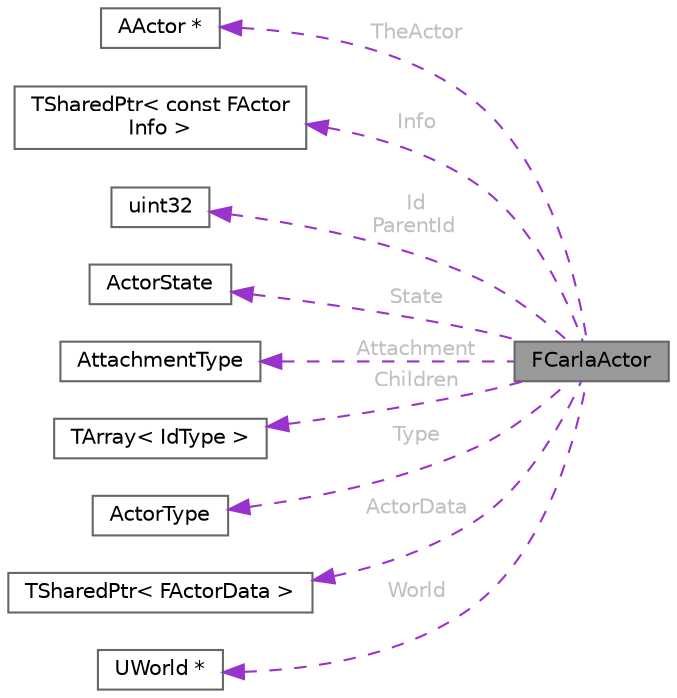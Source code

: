 digraph "FCarlaActor"
{
 // INTERACTIVE_SVG=YES
 // LATEX_PDF_SIZE
  bgcolor="transparent";
  edge [fontname=Helvetica,fontsize=10,labelfontname=Helvetica,labelfontsize=10];
  node [fontname=Helvetica,fontsize=10,shape=box,height=0.2,width=0.4];
  rankdir="LR";
  Node1 [id="Node000001",label="FCarlaActor",height=0.2,width=0.4,color="gray40", fillcolor="grey60", style="filled", fontcolor="black",tooltip="A view over an actor and its properties."];
  Node2 -> Node1 [id="edge1_Node000001_Node000002",dir="back",color="darkorchid3",style="dashed",tooltip=" ",label=" TheActor",fontcolor="grey" ];
  Node2 [id="Node000002",label="AActor *",height=0.2,width=0.4,color="gray40", fillcolor="white", style="filled",tooltip=" "];
  Node3 -> Node1 [id="edge2_Node000001_Node000003",dir="back",color="darkorchid3",style="dashed",tooltip=" ",label=" Info",fontcolor="grey" ];
  Node3 [id="Node000003",label="TSharedPtr\< const FActor\lInfo \>",height=0.2,width=0.4,color="gray40", fillcolor="white", style="filled",tooltip=" "];
  Node4 -> Node1 [id="edge3_Node000001_Node000004",dir="back",color="darkorchid3",style="dashed",tooltip=" ",label=" Id\nParentId",fontcolor="grey" ];
  Node4 [id="Node000004",label="uint32",height=0.2,width=0.4,color="gray40", fillcolor="white", style="filled",tooltip=" "];
  Node5 -> Node1 [id="edge4_Node000001_Node000005",dir="back",color="darkorchid3",style="dashed",tooltip=" ",label=" State",fontcolor="grey" ];
  Node5 [id="Node000005",label="ActorState",height=0.2,width=0.4,color="gray40", fillcolor="white", style="filled",tooltip=" "];
  Node6 -> Node1 [id="edge5_Node000001_Node000006",dir="back",color="darkorchid3",style="dashed",tooltip=" ",label=" Attachment",fontcolor="grey" ];
  Node6 [id="Node000006",label="AttachmentType",height=0.2,width=0.4,color="gray40", fillcolor="white", style="filled",tooltip=" "];
  Node7 -> Node1 [id="edge6_Node000001_Node000007",dir="back",color="darkorchid3",style="dashed",tooltip=" ",label=" Children",fontcolor="grey" ];
  Node7 [id="Node000007",label="TArray\< IdType \>",height=0.2,width=0.4,color="gray40", fillcolor="white", style="filled",tooltip=" "];
  Node8 -> Node1 [id="edge7_Node000001_Node000008",dir="back",color="darkorchid3",style="dashed",tooltip=" ",label=" Type",fontcolor="grey" ];
  Node8 [id="Node000008",label="ActorType",height=0.2,width=0.4,color="gray40", fillcolor="white", style="filled",tooltip=" "];
  Node9 -> Node1 [id="edge8_Node000001_Node000009",dir="back",color="darkorchid3",style="dashed",tooltip=" ",label=" ActorData",fontcolor="grey" ];
  Node9 [id="Node000009",label="TSharedPtr\< FActorData \>",height=0.2,width=0.4,color="gray40", fillcolor="white", style="filled",tooltip=" "];
  Node10 -> Node1 [id="edge9_Node000001_Node000010",dir="back",color="darkorchid3",style="dashed",tooltip=" ",label=" World",fontcolor="grey" ];
  Node10 [id="Node000010",label="UWorld *",height=0.2,width=0.4,color="gray40", fillcolor="white", style="filled",tooltip=" "];
}
